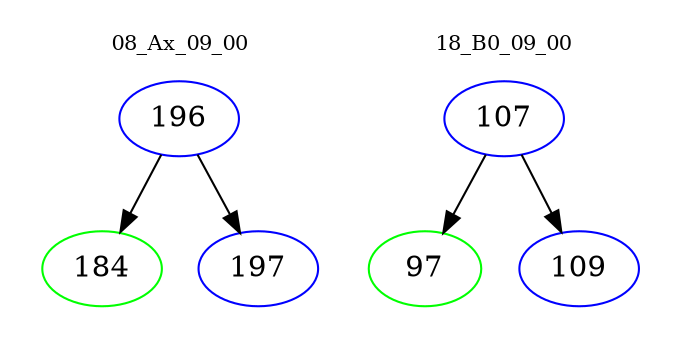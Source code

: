 digraph{
subgraph cluster_0 {
color = white
label = "08_Ax_09_00";
fontsize=10;
T0_196 [label="196", color="blue"]
T0_196 -> T0_184 [color="black"]
T0_184 [label="184", color="green"]
T0_196 -> T0_197 [color="black"]
T0_197 [label="197", color="blue"]
}
subgraph cluster_1 {
color = white
label = "18_B0_09_00";
fontsize=10;
T1_107 [label="107", color="blue"]
T1_107 -> T1_97 [color="black"]
T1_97 [label="97", color="green"]
T1_107 -> T1_109 [color="black"]
T1_109 [label="109", color="blue"]
}
}
